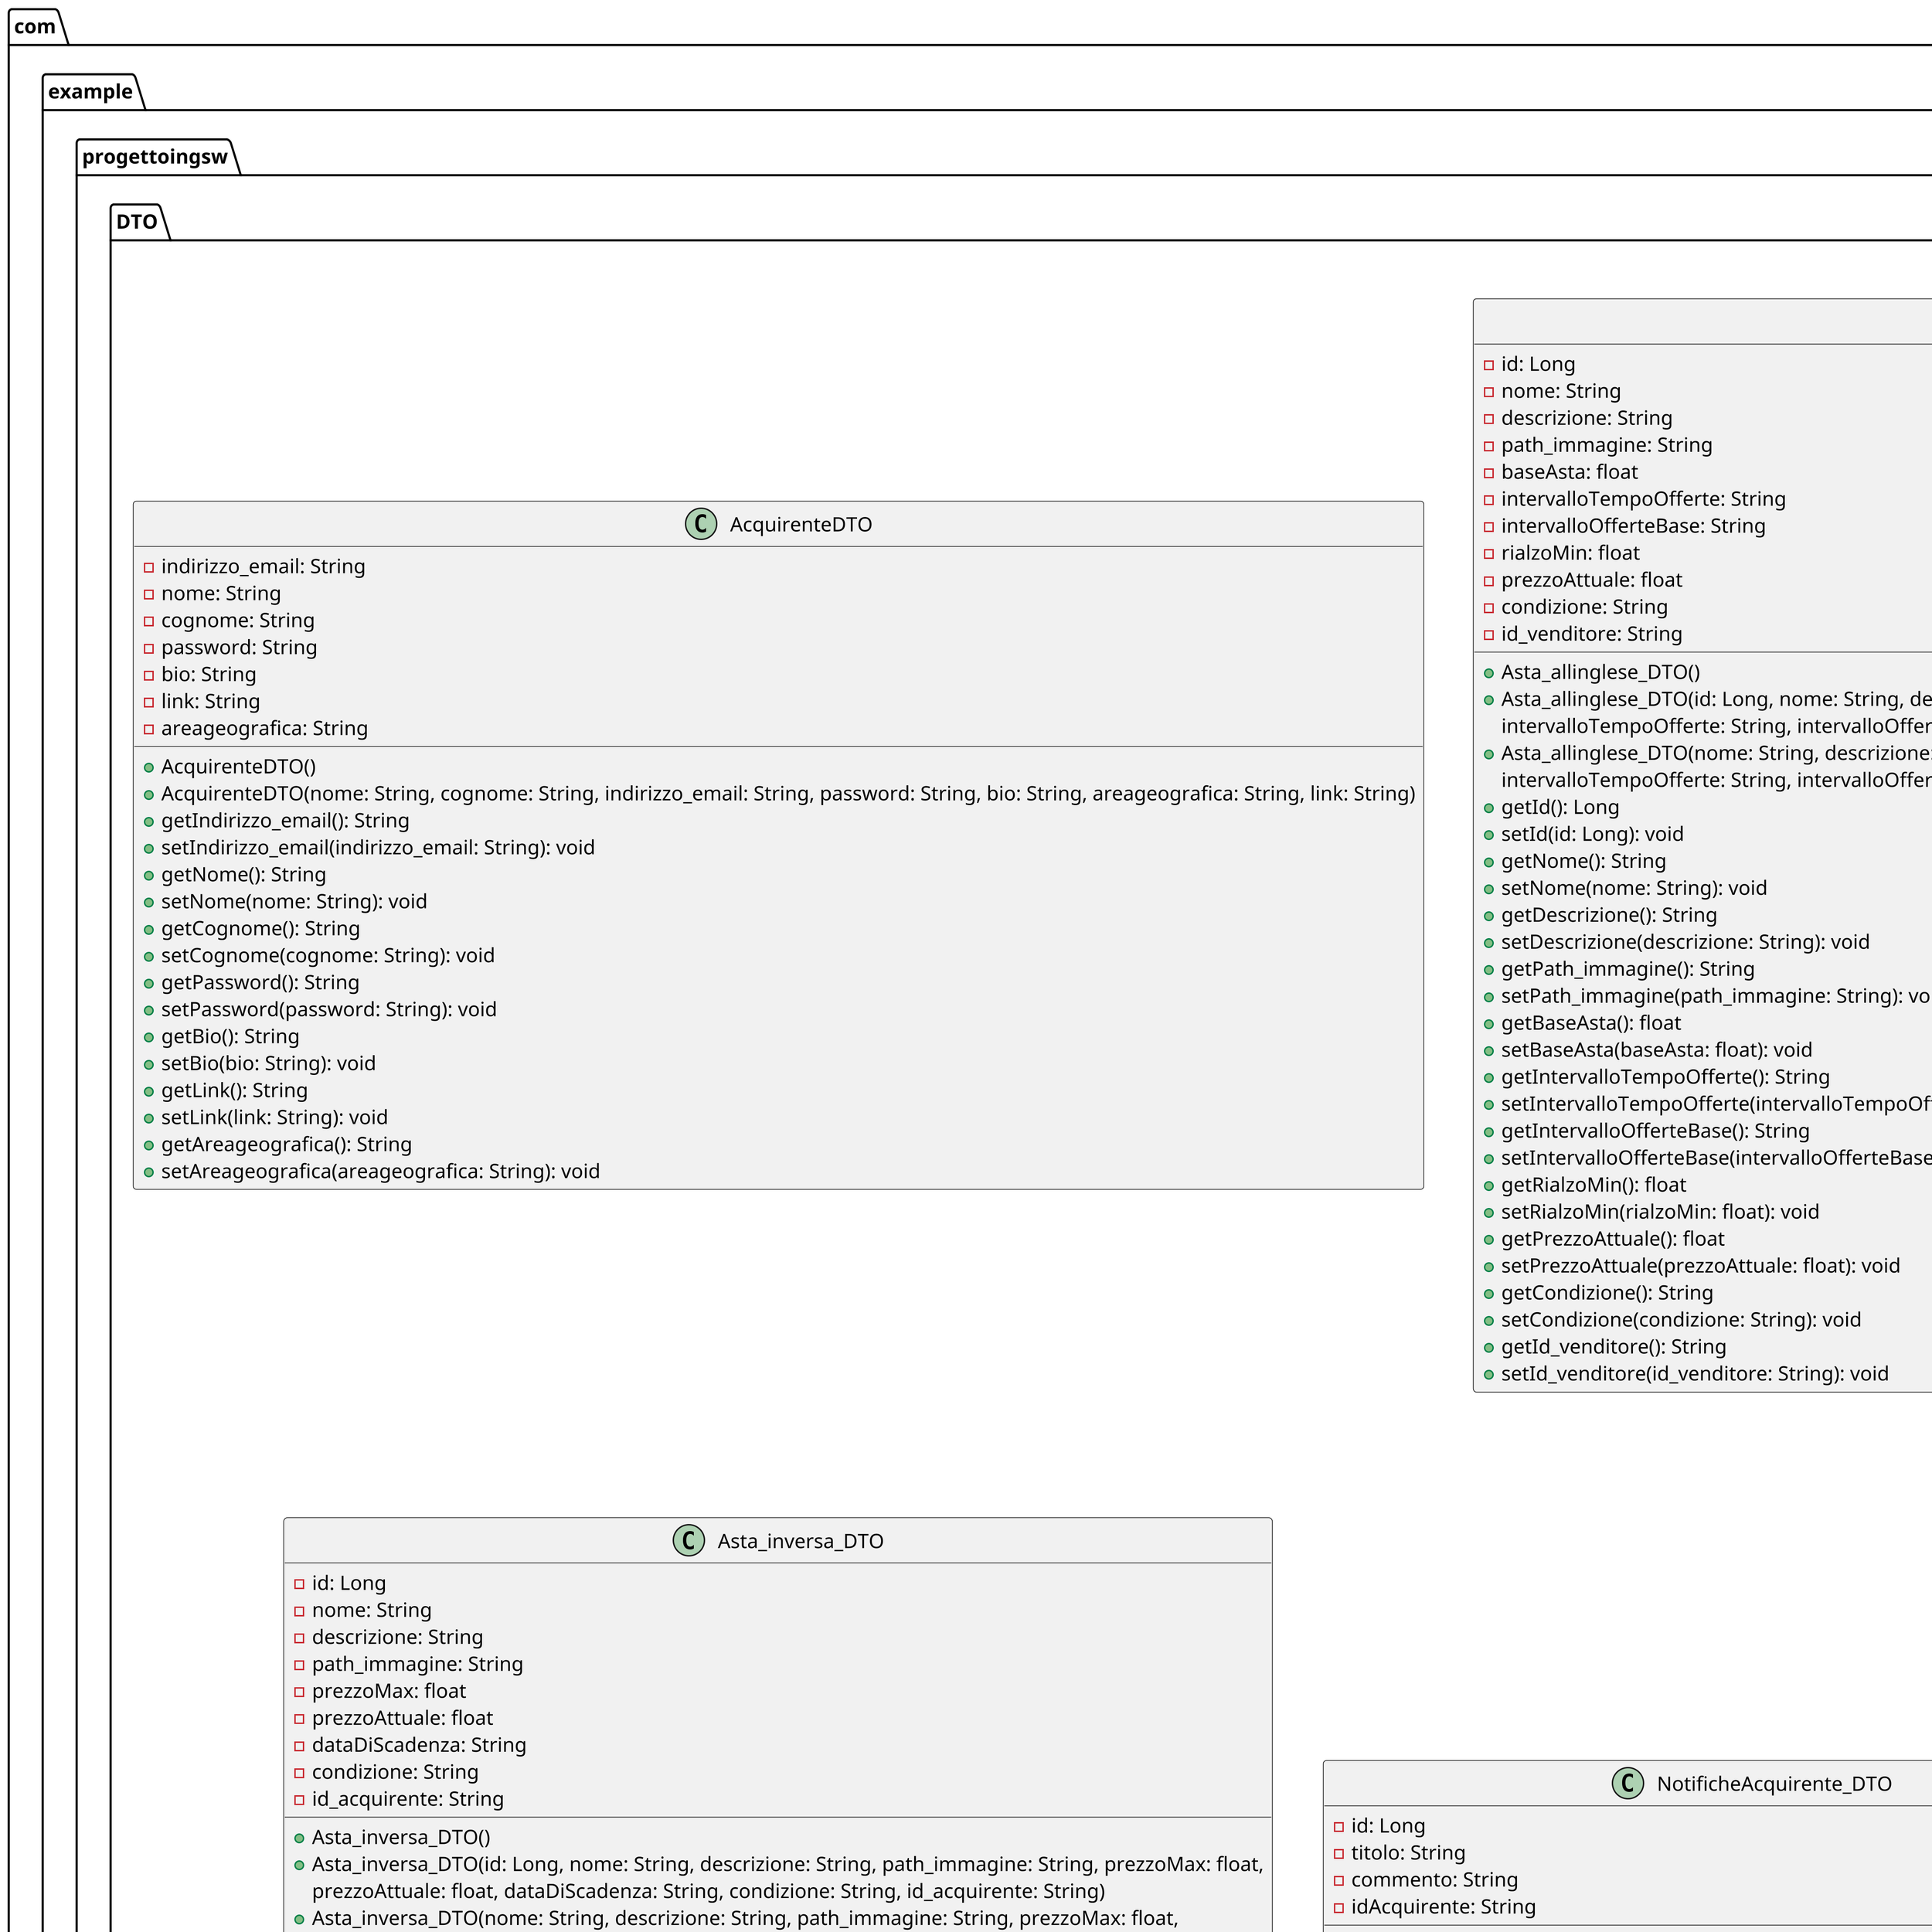 @startuml
scale 3
package com.example.progettoingsw.DTO{

    class AcquirenteDTO {
            -indirizzo_email: String
            -nome: String
            -cognome: String
            -password: String
            -bio: String
            -link: String
            -areageografica: String
            +AcquirenteDTO()
            +AcquirenteDTO(nome: String, cognome: String, indirizzo_email: String, password: String, bio: String, areageografica: String, link: String)
            +getIndirizzo_email(): String
            +setIndirizzo_email(indirizzo_email: String): void
            +getNome(): String
            +setNome(nome: String): void
            +getCognome(): String
            +setCognome(cognome: String): void
            +getPassword(): String
            +setPassword(password: String): void
            +getBio(): String
            +setBio(bio: String): void
            +getLink(): String
            +setLink(link: String): void
            +getAreageografica(): String
            +setAreageografica(areageografica: String): void
    }
    class Asta_allinglese_DTO {
            -id: Long
            -nome: String
            -descrizione: String
            -path_immagine: String
            -baseAsta: float
            -intervalloTempoOfferte: String
            -intervalloOfferteBase: String
            -rialzoMin: float
            -prezzoAttuale: float
            -condizione: String
            -id_venditore: String
            +Asta_allinglese_DTO()
            +Asta_allinglese_DTO(id: Long, nome: String, descrizione: String, path_immagine: String, baseAsta: float,
             intervalloTempoOfferte: String, intervalloOfferteBase: String, rialzoMin: float, prezzoAttuale: float, condizione: String, id_venditore: String)
            +Asta_allinglese_DTO(nome: String, descrizione: String, path_immagine: String, baseAsta: float,
             intervalloTempoOfferte: String, intervalloOfferteBase: String, rialzoMin: float, prezzoAttuale: float, condizione: String, id_venditore: String)
            +getId(): Long
            +setId(id: Long): void
            +getNome(): String
            +setNome(nome: String): void
            +getDescrizione(): String
            +setDescrizione(descrizione: String): void
            +getPath_immagine(): String
            +setPath_immagine(path_immagine: String): void
            +getBaseAsta(): float
            +setBaseAsta(baseAsta: float): void
            +getIntervalloTempoOfferte(): String
            +setIntervalloTempoOfferte(intervalloTempoOfferte: String): void
            +getIntervalloOfferteBase(): String
            +setIntervalloOfferteBase(intervalloOfferteBase: String): void
            +getRialzoMin(): float
            +setRialzoMin(rialzoMin: float): void
            +getPrezzoAttuale(): float
            +setPrezzoAttuale(prezzoAttuale: float): void
            +getCondizione(): String
            +setCondizione(condizione: String): void
            +getId_venditore(): String
            +setId_venditore(id_venditore: String): void
    }
    class Asta_alribasso_DTO {
            -id: Long
            -nome: String
            -descrizione: String
            -path_immagine: String
            -prezzoBase: float
            -intervalloDecrementale: String
            -intervalloBase: String
            -decrementoAutomaticoCifra: float
            -prezzoMin: float
            -prezzoAttuale: float
            -condizione: String
            -id_venditore: String
            +Asta_alribasso_DTO()
            +Asta_alribasso_DTO(id: Long, nome: String, descrizione: String, path_immagine: String, prezzoBase: float, intervalloDecrementale: String,
             intervalloBase: String, decrementoAutomaticoCifra: float, prezzoMin: float, prezzoAttuale: float, condizione: String, id_venditore: String)
            +Asta_alribasso_DTO(nome: String, descrizione: String, path_immagine: String, prezzoBase: float, intervalloDecrementale: String,
             intervalloBase: String, decrementoAutomaticoCifra: float, prezzoMin: float, prezzoAttuale: float, condizione: String, id_venditore: String)
            +getId(): Long
            +setId(id: Long): void
            +getNome(): String
            +setNome(nome: String): void
            +getDescrizione(): String
            +setDescrizione(descrizione: String): void
            +getPath_immagine(): String
            +setPath_immagine(path_immagine: String): void
            +getPrezzoBase(): float
            +setPrezzoBase(prezzoBase: float): void
            +getIntervalloDecrementale(): String
            +setIntervalloDecrementale(intervalloDecrementale: String): void
            +getIntervalloBase(): String
            +setIntervalloBase(intervalloBase: String): void
            +getDecrementoAutomaticoCifra(): float
            +setDecrementoAutomaticoCifra(decrementoAutomaticoCifra: float): void
            +getPrezzoMin(): float
            +setPrezzoMin(prezzoMin: float): void
            +getPrezzoAttuale(): float
            +setPrezzoAttuale(prezzoAttuale: float): void
            +getCondizione(): String
            +setCondizione(condizione: String): void
            +getId_venditore(): String
            +setId_venditore(id_venditore: String): void
    }
    class Asta_inversa_DTO {
            -id: Long
            -nome: String
            -descrizione: String
            -path_immagine: String
            -prezzoMax: float
            -prezzoAttuale: float
            -dataDiScadenza: String
            -condizione: String
            -id_acquirente: String
            +Asta_inversa_DTO()
            +Asta_inversa_DTO(id: Long, nome: String, descrizione: String, path_immagine: String, prezzoMax: float,
             prezzoAttuale: float, dataDiScadenza: String, condizione: String, id_acquirente: String)
            +Asta_inversa_DTO(nome: String, descrizione: String, path_immagine: String, prezzoMax: float,
             prezzoAttuale: float, dataDiScadenza: String, condizione: String, id_acquirente: String)
            +getId(): Long
            +setId(id: Long): void
            +getNome(): String
            +setNome(nome: String): void
            +getDescrizione(): String
            +setDescrizione(descrizione: String): void
            +getPath_immagine(): String
            +setPath_immagine(path_immagine: String): void
            +getPrezzoMax(): float
            +setPrezzoMax(prezzoMax: float): void
            +getPrezzoAttuale(): float
            +setPrezzoAttuale(prezzoAttuale: float): void
            +getDataDiScadenza(): String
            +setDataDiScadenza(dataDiScadenza: String): void
            +getCondizione(): String
            +setCondizione(condizione: String): void
            +getId_acquirente(): String
            +setId_acquirente(id_acquirente: String): void
    }
    class NotificheAcquirente_DTO {
            -id: Long
            -titolo: String
            -commento: String
            -idAcquirente: String
            +NotificheAcquirente_DTO()
            +NotificheAcquirente_DTO(id: Long, titolo: String, commento: String, idAcquirente: String)
            +getId(): Long
            +setId(id: Long): void
            +getTitolo(): String
            +setTitolo(titolo: String): void
            +getCommento(): String
            +setCommento(commento: String): void
            +getIdAcquirente(): String
            +setIdAcquirente(idAcquirente: String): void
    }
     class NotificheVenditore_DTO {
            -id: Long
            -titolo: String
            -commento: String
            -idVenditore: String
            +NotificheVenditore_DTO()
            +NotificheVenditore_DTO(id: Long, titolo: String, commento: String, idVenditore: String)
            +getId(): Long
            +setId(id: Long): void
            +getTitolo(): String
            +setTitolo(titolo: String): void
            +getCommento(): String
            +setCommento(commento: String): void
            +getIdVenditore(): String
            +setIdVenditore(idVenditore: String): void
    }
    class SocialAcquirenteDTO {
            -nome: String
            -link: String
            -indirizzo_email: String
            +SocialAcquirenteDTO(nome: String, link: String, indirizzo_email: String)
            +getNome(): String
            +setNome(nome: String): void
            +getLink(): String
            +setLink(link: String): void
            +getIndirizzo_email(): String
            +setIndirizzo_email(indirizzo_email: String): void
    }
    class SocialVenditoreDTO {
            -nome: String
            -link: String
            -indirizzo_email: String
            +SocialVenditoreDTO(nome: String, link: String, indirizzo_email: String)
            +getNome(): String
            +setNome(nome: String): void
            +getLink(): String
            +setLink(link: String): void
            +getIndirizzo_email(): String
            +setIndirizzo_email(indirizzo_email: String): void
    }
    class VenditoreDTO {
            -indirizzo_email: String
            -nome: String
            -cognome: String
            -password: String
            -bio: String
            -link: String
            -areageografica: String
            +VenditoreDTO()
            +VenditoreDTO(nome: String, cognome: String, indirizzo_email: String, password: String, bio: String, areageografica: String, link: String)
            +getIndirizzo_email(): String
            +setIndirizzo_email(indirizzo_email: String): void
            +getNome(): String
            +setNome(nome: String): void
            +getCognome(): String
            +setCognome(cognome: String): void
            +getPassword(): String
            +setPassword(password: String): void
            +getBio(): String
            +setBio(bio: String): void
            +getLink(): String
            +setLink(link: String): void
            +getAreageografica(): String
            +setAreageografica(areageografica: String): void
    }


}

@enduml